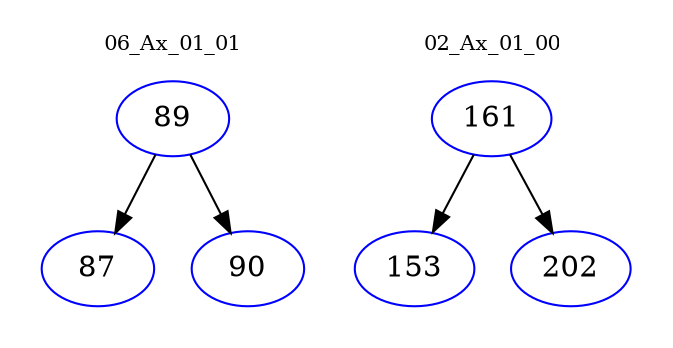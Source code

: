 digraph{
subgraph cluster_0 {
color = white
label = "06_Ax_01_01";
fontsize=10;
T0_89 [label="89", color="blue"]
T0_89 -> T0_87 [color="black"]
T0_87 [label="87", color="blue"]
T0_89 -> T0_90 [color="black"]
T0_90 [label="90", color="blue"]
}
subgraph cluster_1 {
color = white
label = "02_Ax_01_00";
fontsize=10;
T1_161 [label="161", color="blue"]
T1_161 -> T1_153 [color="black"]
T1_153 [label="153", color="blue"]
T1_161 -> T1_202 [color="black"]
T1_202 [label="202", color="blue"]
}
}
